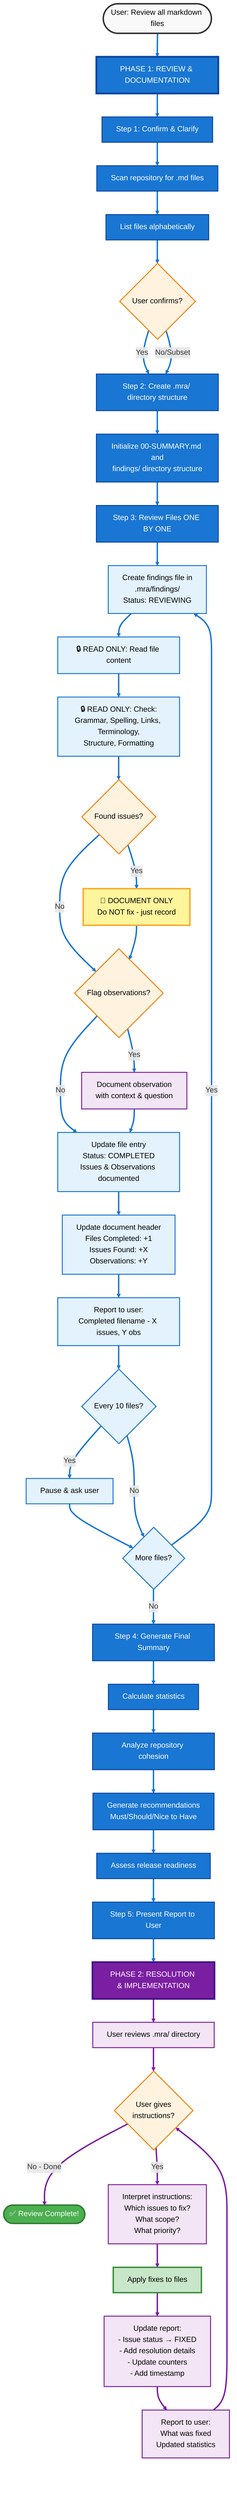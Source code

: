flowchart TD
    Start([User: Review all markdown files]) --> P1[PHASE 1: REVIEW & DOCUMENTATION]

    P1 --> Step1[Step 1: Confirm & Clarify]
    Step1 --> Scan[Scan repository for .md files]
    Scan --> List[List files alphabetically]
    List --> Confirm{User confirms?}
    Confirm -->|Yes| Step2[Step 2: Create .mra/ directory structure]
    Confirm -->|No/Subset| Step2

    Step2 --> InitDoc[Initialize 00-SUMMARY.md and<br/>findings/ directory structure]
    InitDoc --> Step3[Step 3: Review Files ONE BY ONE]

    Step3 --> AddEntry[Create findings file in<br/>.mra/findings/<br/>Status: REVIEWING]
    AddEntry --> ReadFile[🔒 READ ONLY: Read file content]
    ReadFile --> Check[🔒 READ ONLY: Check:<br/>Grammar, Spelling, Links, Terminology,<br/>Structure, Formatting]

    Check --> HasIssues{Found issues?}
    HasIssues -->|Yes| Document[📝 DOCUMENT ONLY<br/>Do NOT fix - just record]
    HasIssues -->|No| CheckObs
    Document --> CheckObs

    CheckObs{Flag observations?}
    CheckObs -->|Yes| DocObs[Document observation<br/>with context & question]
    CheckObs -->|No| UpdateEntry
    DocObs --> UpdateEntry

    UpdateEntry[Update file entry<br/>Status: COMPLETED<br/>Issues & Observations documented]
    UpdateEntry --> UpdateHeader[Update document header<br/>Files Completed: +1<br/>Issues Found: +X<br/>Observations: +Y]
    UpdateHeader --> Report[Report to user:<br/>Completed filename - X issues, Y obs]
    Report --> CheckPause{Every 10 files?}
    CheckPause -->|Yes| Pause[Pause & ask user]
    Pause --> Loop{More files?}
    CheckPause -->|No| Loop{More files?}

    Loop -->|Yes| AddEntry
    Loop -->|No| Step4[Step 4: Generate Final Summary]
    Step4 --> Stats[Calculate statistics]
    Stats --> Cohesion[Analyze repository cohesion]
    Cohesion --> Recommend[Generate recommendations<br/>Must/Should/Nice to Have]
    Recommend --> Release[Assess release readiness]
    Release --> Step5[Step 5: Present Report to User]

    Step5 --> P2[PHASE 2: RESOLUTION & IMPLEMENTATION]

    P2 --> UserReview[User reviews .mra/ directory]
    UserReview --> UserInstructs{User gives<br/>instructions?}

    UserInstructs -->|No - Done| Done([✅ Review Complete!])
    UserInstructs -->|Yes| Interpret[Interpret instructions:<br/>Which issues to fix?<br/>What scope?<br/>What priority?]

    Interpret --> ApplyFixes[Apply fixes to files]
    ApplyFixes --> UpdateReport[Update report:<br/>- Issue status → FIXED<br/>- Add resolution details<br/>- Update counters<br/>- Add timestamp]
    UpdateReport --> ReportBack[Report to user:<br/>What was fixed<br/>Updated statistics]
    ReportBack --> UserInstructs

    %% Styling
    style Start fill:#f9f9f9,stroke:#333,stroke-width:3px,color:#000
    style P1 fill:#1976d2,stroke:#0d47a1,stroke-width:4px,color:#fff
    style Step1 fill:#1976d2,stroke:#0d47a1,stroke-width:2px,color:#fff
    style Scan fill:#1976d2,stroke:#0d47a1,stroke-width:2px,color:#fff
    style List fill:#1976d2,stroke:#0d47a1,stroke-width:2px,color:#fff
    style Confirm fill:#fff3e0,stroke:#f57c00,stroke-width:2px,color:#000
    style Step2 fill:#1976d2,stroke:#0d47a1,stroke-width:2px,color:#fff
    style InitDoc fill:#1976d2,stroke:#0d47a1,stroke-width:2px,color:#fff
    style Step3 fill:#1976d2,stroke:#0d47a1,stroke-width:2px,color:#fff
    style Loop fill:#e3f2fd,stroke:#1976d2,stroke-width:2px,color:#000
    style AddEntry fill:#e3f2fd,stroke:#1976d2,stroke-width:2px,color:#000
    style ReadFile fill:#e3f2fd,stroke:#1976d2,stroke-width:2px,color:#000
    style Check fill:#e3f2fd,stroke:#1976d2,stroke-width:2px,color:#000
    style HasIssues fill:#fff3e0,stroke:#f57c00,stroke-width:2px,color:#000
    style Document fill:#fff59d,stroke:#f9a825,stroke-width:3px,color:#000
    style CheckObs fill:#fff3e0,stroke:#f57c00,stroke-width:2px,color:#000
    style DocObs fill:#f3e5f5,stroke:#7b1fa2,stroke-width:2px,color:#000
    style UpdateEntry fill:#e3f2fd,stroke:#1976d2,stroke-width:2px,color:#000
    style UpdateHeader fill:#e3f2fd,stroke:#1976d2,stroke-width:2px,color:#000
    style Report fill:#e3f2fd,stroke:#1976d2,stroke-width:2px,color:#000
    style CheckPause fill:#e3f2fd,stroke:#1976d2,stroke-width:2px,color:#000
    style Pause fill:#e3f2fd,stroke:#1976d2,stroke-width:2px,color:#000
    style Step4 fill:#1976d2,stroke:#0d47a1,stroke-width:2px,color:#fff
    style Stats fill:#1976d2,stroke:#0d47a1,stroke-width:2px,color:#fff
    style Cohesion fill:#1976d2,stroke:#0d47a1,stroke-width:2px,color:#fff
    style Recommend fill:#1976d2,stroke:#0d47a1,stroke-width:2px,color:#fff
    style Release fill:#1976d2,stroke:#0d47a1,stroke-width:2px,color:#fff
    style Step5 fill:#1976d2,stroke:#0d47a1,stroke-width:2px,color:#fff
    style P2 fill:#7b1fa2,stroke:#4a148c,stroke-width:4px,color:#fff
    style UserReview fill:#f3e5f5,stroke:#7b1fa2,stroke-width:2px,color:#000
    style UserInstructs fill:#fff3e0,stroke:#f57c00,stroke-width:2px,color:#000
    style Interpret fill:#f3e5f5,stroke:#7b1fa2,stroke-width:2px,color:#000
    style ApplyFixes fill:#c8e6c9,stroke:#388e3c,stroke-width:3px,color:#000
    style UpdateReport fill:#f3e5f5,stroke:#7b1fa2,stroke-width:2px,color:#000
    style ReportBack fill:#f3e5f5,stroke:#7b1fa2,stroke-width:2px,color:#000
    style Done fill:#4caf50,stroke:#2e7d32,stroke-width:3px,color:#fff

    %% ARROW COLORS
    %% Blue for Phase 1: Review & Documentation (Read-Only)
    linkStyle 0,1,2,3,4,5,6,7,8,9,10,11,12,13,14,15,16,17,18,19,20,21,22,23,24,25,26,27,28,29,30,31,32 stroke:#1976d2,stroke-width:3px

    %% Purple for Phase 2: Resolution & Implementation (Controlled Mutations)
    linkStyle 33,34,35,36,37,38,39,40 stroke:#7b1fa2,stroke-width:3px